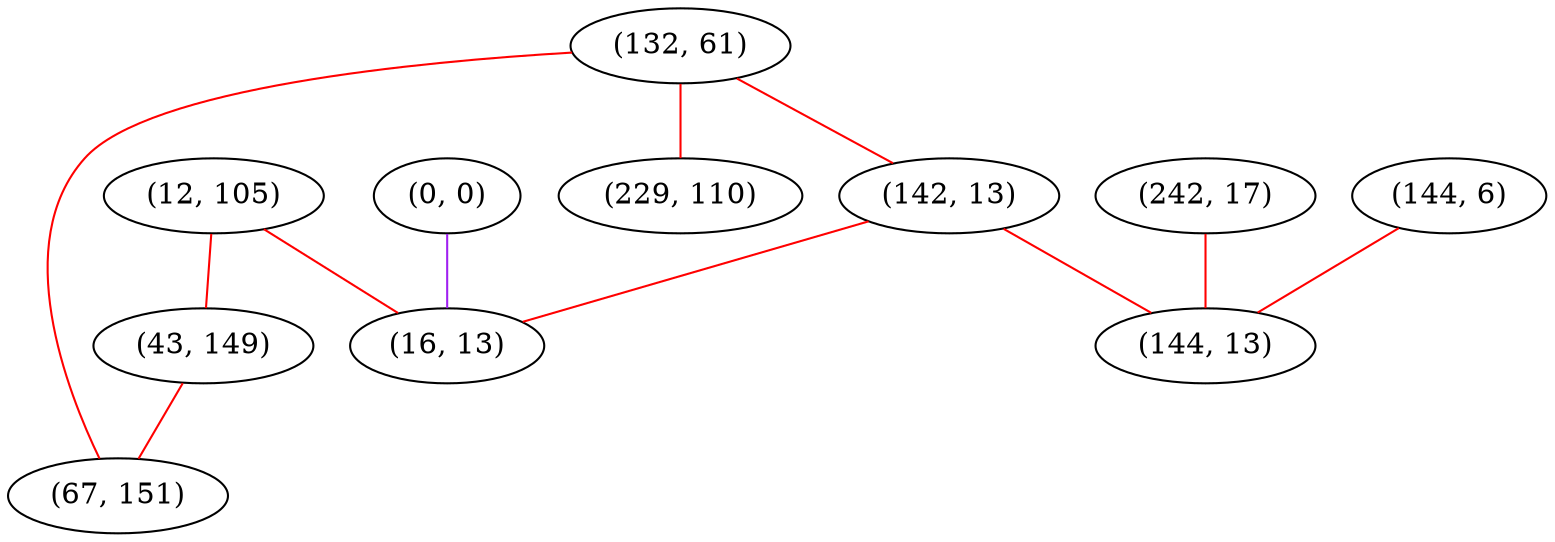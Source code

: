 graph "" {
"(132, 61)";
"(144, 6)";
"(0, 0)";
"(12, 105)";
"(242, 17)";
"(229, 110)";
"(142, 13)";
"(43, 149)";
"(67, 151)";
"(16, 13)";
"(144, 13)";
"(132, 61)" -- "(229, 110)"  [color=red, key=0, weight=1];
"(132, 61)" -- "(67, 151)"  [color=red, key=0, weight=1];
"(132, 61)" -- "(142, 13)"  [color=red, key=0, weight=1];
"(144, 6)" -- "(144, 13)"  [color=red, key=0, weight=1];
"(0, 0)" -- "(16, 13)"  [color=purple, key=0, weight=4];
"(12, 105)" -- "(16, 13)"  [color=red, key=0, weight=1];
"(12, 105)" -- "(43, 149)"  [color=red, key=0, weight=1];
"(242, 17)" -- "(144, 13)"  [color=red, key=0, weight=1];
"(142, 13)" -- "(16, 13)"  [color=red, key=0, weight=1];
"(142, 13)" -- "(144, 13)"  [color=red, key=0, weight=1];
"(43, 149)" -- "(67, 151)"  [color=red, key=0, weight=1];
}
